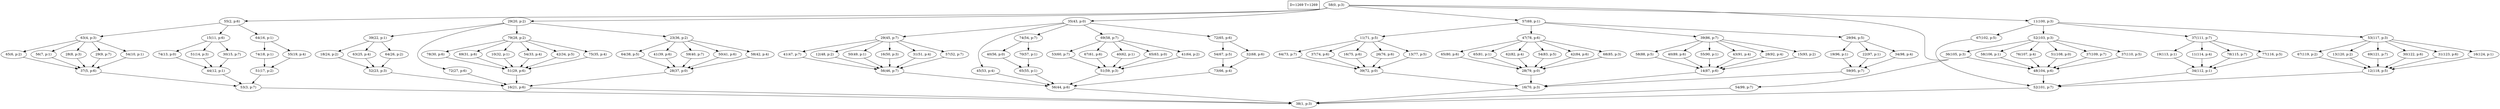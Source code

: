 digraph Task {
i [shape=box, label="D=1269 T=1269"]; 
0 [label="58(0, p:3)"];
1 [label="38(1, p:3)"];
2 [label="55(2, p:6)"];
3 [label="53(3, p:7)"];
4 [label="63(4, p:3)"];
5 [label="37(5, p:6)"];
6 [label="65(6, p:2)"];
7 [label="56(7, p:1)"];
8 [label="28(8, p:3)"];
9 [label="29(9, p:7)"];
10 [label="54(10, p:1)"];
11 [label="15(11, p:6)"];
12 [label="44(12, p:1)"];
13 [label="74(13, p:0)"];
14 [label="51(14, p:3)"];
15 [label="30(15, p:7)"];
16 [label="64(16, p:1)"];
17 [label="51(17, p:2)"];
18 [label="74(18, p:1)"];
19 [label="55(19, p:4)"];
20 [label="29(20, p:2)"];
21 [label="16(21, p:6)"];
22 [label="39(22, p:1)"];
23 [label="52(23, p:3)"];
24 [label="18(24, p:2)"];
25 [label="63(25, p:4)"];
26 [label="64(26, p:2)"];
27 [label="72(27, p:6)"];
28 [label="79(28, p:2)"];
29 [label="51(29, p:6)"];
30 [label="78(30, p:6)"];
31 [label="69(31, p:6)"];
32 [label="10(32, p:1)"];
33 [label="54(33, p:4)"];
34 [label="42(34, p:5)"];
35 [label="75(35, p:4)"];
36 [label="23(36, p:2)"];
37 [label="28(37, p:0)"];
38 [label="64(38, p:5)"];
39 [label="41(39, p:6)"];
40 [label="59(40, p:7)"];
41 [label="50(41, p:6)"];
42 [label="58(42, p:4)"];
43 [label="35(43, p:0)"];
44 [label="56(44, p:6)"];
45 [label="29(45, p:7)"];
46 [label="56(46, p:7)"];
47 [label="41(47, p:7)"];
48 [label="12(48, p:2)"];
49 [label="50(49, p:1)"];
50 [label="16(50, p:3)"];
51 [label="31(51, p:4)"];
52 [label="57(52, p:7)"];
53 [label="45(53, p:4)"];
54 [label="74(54, p:7)"];
55 [label="65(55, p:1)"];
56 [label="40(56, p:0)"];
57 [label="70(57, p:1)"];
58 [label="69(58, p:7)"];
59 [label="51(59, p:3)"];
60 [label="53(60, p:7)"];
61 [label="67(61, p:6)"];
62 [label="40(62, p:1)"];
63 [label="65(63, p:0)"];
64 [label="41(64, p:2)"];
65 [label="72(65, p:6)"];
66 [label="73(66, p:4)"];
67 [label="54(67, p:5)"];
68 [label="32(68, p:6)"];
69 [label="57(69, p:1)"];
70 [label="16(70, p:3)"];
71 [label="11(71, p:5)"];
72 [label="39(72, p:0)"];
73 [label="64(73, p:7)"];
74 [label="37(74, p:6)"];
75 [label="16(75, p:6)"];
76 [label="26(76, p:6)"];
77 [label="13(77, p:5)"];
78 [label="47(78, p:6)"];
79 [label="28(79, p:0)"];
80 [label="65(80, p:6)"];
81 [label="65(81, p:1)"];
82 [label="62(82, p:4)"];
83 [label="54(83, p:5)"];
84 [label="42(84, p:6)"];
85 [label="68(85, p:3)"];
86 [label="39(86, p:7)"];
87 [label="14(87, p:6)"];
88 [label="58(88, p:5)"];
89 [label="40(89, p:6)"];
90 [label="55(90, p:1)"];
91 [label="43(91, p:4)"];
92 [label="28(92, p:4)"];
93 [label="15(93, p:2)"];
94 [label="29(94, p:5)"];
95 [label="59(95, p:7)"];
96 [label="19(96, p:1)"];
97 [label="22(97, p:1)"];
98 [label="34(98, p:4)"];
99 [label="54(99, p:7)"];
100 [label="11(100, p:3)"];
101 [label="52(101, p:7)"];
102 [label="67(102, p:5)"];
103 [label="52(103, p:3)"];
104 [label="48(104, p:6)"];
105 [label="36(105, p:3)"];
106 [label="58(106, p:1)"];
107 [label="76(107, p:4)"];
108 [label="51(108, p:0)"];
109 [label="37(109, p:7)"];
110 [label="37(110, p:5)"];
111 [label="37(111, p:7)"];
112 [label="34(112, p:1)"];
113 [label="19(113, p:1)"];
114 [label="11(114, p:4)"];
115 [label="78(115, p:7)"];
116 [label="77(116, p:5)"];
117 [label="53(117, p:3)"];
118 [label="12(118, p:5)"];
119 [label="67(119, p:2)"];
120 [label="13(120, p:2)"];
121 [label="69(121, p:7)"];
122 [label="30(122, p:6)"];
123 [label="31(123, p:6)"];
124 [label="16(124, p:1)"];
0 -> 2;
0 -> 20;
0 -> 43;
0 -> 69;
0 -> 99;
0 -> 100;
2 -> 4;
2 -> 11;
2 -> 16;
3 -> 1;
4 -> 6;
4 -> 7;
4 -> 8;
4 -> 9;
4 -> 10;
5 -> 3;
6 -> 5;
7 -> 5;
8 -> 5;
9 -> 5;
10 -> 5;
11 -> 13;
11 -> 14;
11 -> 15;
12 -> 3;
13 -> 12;
14 -> 12;
15 -> 12;
16 -> 18;
16 -> 19;
17 -> 3;
18 -> 17;
19 -> 17;
20 -> 22;
20 -> 27;
20 -> 28;
20 -> 36;
21 -> 1;
22 -> 24;
22 -> 25;
22 -> 26;
23 -> 21;
24 -> 23;
25 -> 23;
26 -> 23;
27 -> 21;
28 -> 30;
28 -> 31;
28 -> 32;
28 -> 33;
28 -> 34;
28 -> 35;
29 -> 21;
30 -> 29;
31 -> 29;
32 -> 29;
33 -> 29;
34 -> 29;
35 -> 29;
36 -> 38;
36 -> 39;
36 -> 40;
36 -> 41;
36 -> 42;
37 -> 21;
38 -> 37;
39 -> 37;
40 -> 37;
41 -> 37;
42 -> 37;
43 -> 45;
43 -> 53;
43 -> 54;
43 -> 58;
43 -> 65;
44 -> 1;
45 -> 47;
45 -> 48;
45 -> 49;
45 -> 50;
45 -> 51;
45 -> 52;
46 -> 44;
47 -> 46;
48 -> 46;
49 -> 46;
50 -> 46;
51 -> 46;
52 -> 46;
53 -> 44;
54 -> 56;
54 -> 57;
55 -> 44;
56 -> 55;
57 -> 55;
58 -> 60;
58 -> 61;
58 -> 62;
58 -> 63;
58 -> 64;
59 -> 44;
60 -> 59;
61 -> 59;
62 -> 59;
63 -> 59;
64 -> 59;
65 -> 67;
65 -> 68;
66 -> 44;
67 -> 66;
68 -> 66;
69 -> 71;
69 -> 78;
69 -> 86;
69 -> 94;
70 -> 1;
71 -> 73;
71 -> 74;
71 -> 75;
71 -> 76;
71 -> 77;
72 -> 70;
73 -> 72;
74 -> 72;
75 -> 72;
76 -> 72;
77 -> 72;
78 -> 80;
78 -> 81;
78 -> 82;
78 -> 83;
78 -> 84;
78 -> 85;
79 -> 70;
80 -> 79;
81 -> 79;
82 -> 79;
83 -> 79;
84 -> 79;
85 -> 79;
86 -> 88;
86 -> 89;
86 -> 90;
86 -> 91;
86 -> 92;
86 -> 93;
87 -> 70;
88 -> 87;
89 -> 87;
90 -> 87;
91 -> 87;
92 -> 87;
93 -> 87;
94 -> 96;
94 -> 97;
94 -> 98;
95 -> 70;
96 -> 95;
97 -> 95;
98 -> 95;
99 -> 1;
100 -> 102;
100 -> 103;
100 -> 111;
100 -> 117;
101 -> 1;
102 -> 101;
103 -> 105;
103 -> 106;
103 -> 107;
103 -> 108;
103 -> 109;
103 -> 110;
104 -> 101;
105 -> 104;
106 -> 104;
107 -> 104;
108 -> 104;
109 -> 104;
110 -> 104;
111 -> 113;
111 -> 114;
111 -> 115;
111 -> 116;
112 -> 101;
113 -> 112;
114 -> 112;
115 -> 112;
116 -> 112;
117 -> 119;
117 -> 120;
117 -> 121;
117 -> 122;
117 -> 123;
117 -> 124;
118 -> 101;
119 -> 118;
120 -> 118;
121 -> 118;
122 -> 118;
123 -> 118;
124 -> 118;
}